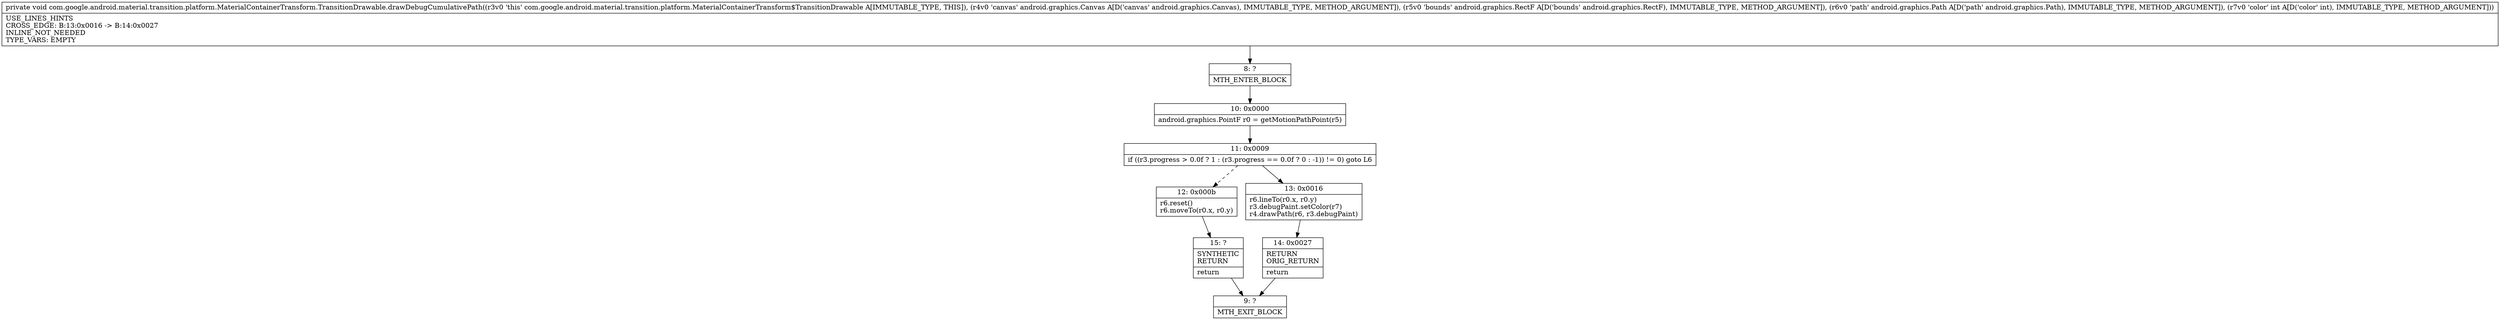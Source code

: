 digraph "CFG forcom.google.android.material.transition.platform.MaterialContainerTransform.TransitionDrawable.drawDebugCumulativePath(Landroid\/graphics\/Canvas;Landroid\/graphics\/RectF;Landroid\/graphics\/Path;I)V" {
Node_8 [shape=record,label="{8\:\ ?|MTH_ENTER_BLOCK\l}"];
Node_10 [shape=record,label="{10\:\ 0x0000|android.graphics.PointF r0 = getMotionPathPoint(r5)\l}"];
Node_11 [shape=record,label="{11\:\ 0x0009|if ((r3.progress \> 0.0f ? 1 : (r3.progress == 0.0f ? 0 : \-1)) != 0) goto L6\l}"];
Node_12 [shape=record,label="{12\:\ 0x000b|r6.reset()\lr6.moveTo(r0.x, r0.y)\l}"];
Node_15 [shape=record,label="{15\:\ ?|SYNTHETIC\lRETURN\l|return\l}"];
Node_9 [shape=record,label="{9\:\ ?|MTH_EXIT_BLOCK\l}"];
Node_13 [shape=record,label="{13\:\ 0x0016|r6.lineTo(r0.x, r0.y)\lr3.debugPaint.setColor(r7)\lr4.drawPath(r6, r3.debugPaint)\l}"];
Node_14 [shape=record,label="{14\:\ 0x0027|RETURN\lORIG_RETURN\l|return\l}"];
MethodNode[shape=record,label="{private void com.google.android.material.transition.platform.MaterialContainerTransform.TransitionDrawable.drawDebugCumulativePath((r3v0 'this' com.google.android.material.transition.platform.MaterialContainerTransform$TransitionDrawable A[IMMUTABLE_TYPE, THIS]), (r4v0 'canvas' android.graphics.Canvas A[D('canvas' android.graphics.Canvas), IMMUTABLE_TYPE, METHOD_ARGUMENT]), (r5v0 'bounds' android.graphics.RectF A[D('bounds' android.graphics.RectF), IMMUTABLE_TYPE, METHOD_ARGUMENT]), (r6v0 'path' android.graphics.Path A[D('path' android.graphics.Path), IMMUTABLE_TYPE, METHOD_ARGUMENT]), (r7v0 'color' int A[D('color' int), IMMUTABLE_TYPE, METHOD_ARGUMENT]))  | USE_LINES_HINTS\lCROSS_EDGE: B:13:0x0016 \-\> B:14:0x0027\lINLINE_NOT_NEEDED\lTYPE_VARS: EMPTY\l}"];
MethodNode -> Node_8;Node_8 -> Node_10;
Node_10 -> Node_11;
Node_11 -> Node_12[style=dashed];
Node_11 -> Node_13;
Node_12 -> Node_15;
Node_15 -> Node_9;
Node_13 -> Node_14;
Node_14 -> Node_9;
}

